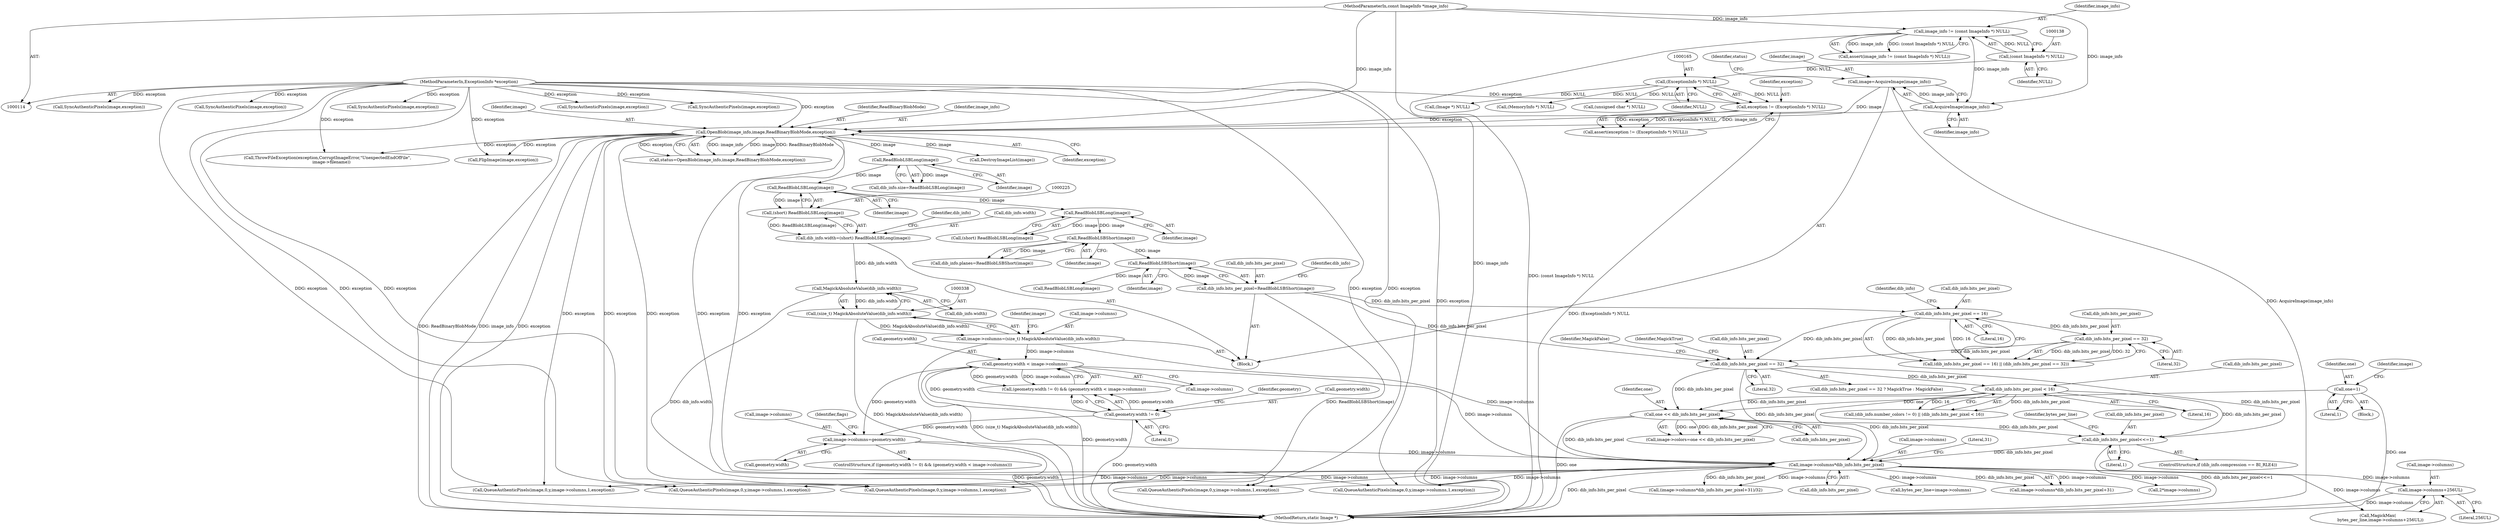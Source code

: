 digraph "0_ImageMagick_f6e9d0d9955e85bdd7540b251cd50d598dacc5e6_10@pointer" {
"1000650" [label="(Call,image->columns+256UL)"];
"1000623" [label="(Call,image->columns*dib_info.bits_per_pixel)"];
"1000333" [label="(Call,image->columns=(size_t) MagickAbsoluteValue(dib_info.width))"];
"1000337" [label="(Call,(size_t) MagickAbsoluteValue(dib_info.width))"];
"1000339" [label="(Call,MagickAbsoluteValue(dib_info.width))"];
"1000220" [label="(Call,dib_info.width=(short) ReadBlobLSBLong(image))"];
"1000224" [label="(Call,(short) ReadBlobLSBLong(image))"];
"1000226" [label="(Call,ReadBlobLSBLong(image))"];
"1000209" [label="(Call,ReadBlobLSBLong(image))"];
"1000179" [label="(Call,OpenBlob(image_info,image,ReadBinaryBlobMode,exception))"];
"1000175" [label="(Call,AcquireImage(image_info))"];
"1000135" [label="(Call,image_info != (const ImageInfo *) NULL)"];
"1000115" [label="(MethodParameterIn,const ImageInfo *image_info)"];
"1000137" [label="(Call,(const ImageInfo *) NULL)"];
"1000173" [label="(Call,image=AcquireImage(image_info))"];
"1000162" [label="(Call,exception != (ExceptionInfo *) NULL)"];
"1000116" [label="(MethodParameterIn,ExceptionInfo *exception)"];
"1000164" [label="(Call,(ExceptionInfo *) NULL)"];
"1000435" [label="(Call,image->columns=geometry.width)"];
"1000423" [label="(Call,geometry.width != 0)"];
"1000428" [label="(Call,geometry.width < image->columns)"];
"1000612" [label="(Call,dib_info.bits_per_pixel<<=1)"];
"1000365" [label="(Call,dib_info.bits_per_pixel < 16)"];
"1000326" [label="(Call,dib_info.bits_per_pixel == 32)"];
"1000297" [label="(Call,dib_info.bits_per_pixel == 32)"];
"1000292" [label="(Call,dib_info.bits_per_pixel == 16)"];
"1000242" [label="(Call,dib_info.bits_per_pixel=ReadBlobLSBShort(image))"];
"1000246" [label="(Call,ReadBlobLSBShort(image))"];
"1000240" [label="(Call,ReadBlobLSBShort(image))"];
"1000234" [label="(Call,ReadBlobLSBLong(image))"];
"1000397" [label="(Call,one << dib_info.bits_per_pixel)"];
"1000384" [label="(Call,one=1)"];
"1000339" [label="(Call,MagickAbsoluteValue(dib_info.width))"];
"1000242" [label="(Call,dib_info.bits_per_pixel=ReadBlobLSBShort(image))"];
"1000386" [label="(Literal,1)"];
"1000333" [label="(Call,image->columns=(size_t) MagickAbsoluteValue(dib_info.width))"];
"1000332" [label="(Identifier,MagickFalse)"];
"1000786" [label="(Call,QueueAuthenticPixels(image,0,y,image->columns,1,exception))"];
"1000183" [label="(Identifier,exception)"];
"1000436" [label="(Call,image->columns)"];
"1001554" [label="(Call,SyncAuthenticPixels(image,exception))"];
"1000422" [label="(Call,(geometry.width != 0) && (geometry.width < image->columns))"];
"1000234" [label="(Call,ReadBlobLSBLong(image))"];
"1000330" [label="(Literal,32)"];
"1000163" [label="(Identifier,exception)"];
"1000166" [label="(Identifier,NULL)"];
"1000181" [label="(Identifier,image)"];
"1000116" [label="(MethodParameterIn,ExceptionInfo *exception)"];
"1000134" [label="(Call,assert(image_info != (const ImageInfo *) NULL))"];
"1000428" [label="(Call,geometry.width < image->columns)"];
"1000331" [label="(Identifier,MagickTrue)"];
"1000194" [label="(Call,(Image *) NULL)"];
"1000651" [label="(Call,image->columns)"];
"1000661" [label="(Call,(MemoryInfo *) NULL)"];
"1000435" [label="(Call,image->columns=geometry.width)"];
"1000179" [label="(Call,OpenBlob(image_info,image,ReadBinaryBlobMode,exception))"];
"1000205" [label="(Call,dib_info.size=ReadBlobLSBLong(image))"];
"1000139" [label="(Identifier,NULL)"];
"1000654" [label="(Literal,256UL)"];
"1000421" [label="(ControlStructure,if ((geometry.width != 0) && (geometry.width < image->columns)))"];
"1000439" [label="(Call,geometry.width)"];
"1000326" [label="(Call,dib_info.bits_per_pixel == 32)"];
"1000398" [label="(Identifier,one)"];
"1000240" [label="(Call,ReadBlobLSBShort(image))"];
"1000612" [label="(Call,dib_info.bits_per_pixel<<=1)"];
"1000393" [label="(Call,image->colors=one << dib_info.bits_per_pixel)"];
"1000423" [label="(Call,geometry.width != 0)"];
"1000624" [label="(Call,image->columns)"];
"1000296" [label="(Literal,16)"];
"1000175" [label="(Call,AcquireImage(image_info))"];
"1000164" [label="(Call,(ExceptionInfo *) NULL)"];
"1001162" [label="(Call,QueueAuthenticPixels(image,0,y,image->columns,1,exception))"];
"1000226" [label="(Call,ReadBlobLSBLong(image))"];
"1000230" [label="(Identifier,dib_info)"];
"1000297" [label="(Call,dib_info.bits_per_pixel == 32)"];
"1000292" [label="(Call,dib_info.bits_per_pixel == 16)"];
"1000359" [label="(Call,(dib_info.number_colors != 0) || (dib_info.bits_per_pixel < 16))"];
"1000252" [label="(Call,ReadBlobLSBLong(image))"];
"1000904" [label="(Call,SyncAuthenticPixels(image,exception))"];
"1000173" [label="(Call,image=AcquireImage(image_info))"];
"1000291" [label="(Call,(dib_info.bits_per_pixel == 16) || (dib_info.bits_per_pixel == 32))"];
"1000429" [label="(Call,geometry.width)"];
"1000210" [label="(Identifier,image)"];
"1000182" [label="(Identifier,ReadBinaryBlobMode)"];
"1000427" [label="(Literal,0)"];
"1001126" [label="(Call,bytes_per_line=image->columns)"];
"1001213" [label="(Call,SyncAuthenticPixels(image,exception))"];
"1000327" [label="(Call,dib_info.bits_per_pixel)"];
"1000650" [label="(Call,image->columns+256UL)"];
"1000241" [label="(Identifier,image)"];
"1000232" [label="(Call,(short) ReadBlobLSBLong(image))"];
"1000209" [label="(Call,ReadBlobLSBLong(image))"];
"1000235" [label="(Identifier,image)"];
"1000161" [label="(Call,assert(exception != (ExceptionInfo *) NULL))"];
"1000340" [label="(Call,dib_info.width)"];
"1000236" [label="(Call,dib_info.planes=ReadBlobLSBShort(image))"];
"1000137" [label="(Call,(const ImageInfo *) NULL)"];
"1000221" [label="(Call,dib_info.width)"];
"1000247" [label="(Identifier,image)"];
"1001602" [label="(Call,ThrowFileException(exception,CorruptImageError,\"UnexpectedEndOfFile\",\n      image->filename))"];
"1000162" [label="(Call,exception != (ExceptionInfo *) NULL)"];
"1000136" [label="(Identifier,image_info)"];
"1000177" [label="(Call,status=OpenBlob(image_info,image,ReadBinaryBlobMode,exception))"];
"1000622" [label="(Call,image->columns*dib_info.bits_per_pixel+31)"];
"1000399" [label="(Call,dib_info.bits_per_pixel)"];
"1000293" [label="(Call,dib_info.bits_per_pixel)"];
"1000509" [label="(Call,(unsigned char *) NULL)"];
"1000618" [label="(Identifier,bytes_per_line)"];
"1001619" [label="(Call,FlipImage(image,exception))"];
"1000174" [label="(Identifier,image)"];
"1000606" [label="(ControlStructure,if (dib_info.compression == BI_RLE4))"];
"1000432" [label="(Call,image->columns)"];
"1000616" [label="(Literal,1)"];
"1000298" [label="(Call,dib_info.bits_per_pixel)"];
"1000397" [label="(Call,one << dib_info.bits_per_pixel)"];
"1000191" [label="(Call,DestroyImageList(image))"];
"1000365" [label="(Call,dib_info.bits_per_pixel < 16)"];
"1000246" [label="(Call,ReadBlobLSBShort(image))"];
"1000630" [label="(Literal,31)"];
"1000366" [label="(Call,dib_info.bits_per_pixel)"];
"1000369" [label="(Literal,16)"];
"1001268" [label="(Call,2*image->columns)"];
"1001646" [label="(MethodReturn,static Image *)"];
"1000621" [label="(Call,(image->columns*dib_info.bits_per_pixel+31)/32)"];
"1001304" [label="(Call,QueueAuthenticPixels(image,0,y,image->columns,1,exception))"];
"1000115" [label="(MethodParameterIn,const ImageInfo *image_info)"];
"1000334" [label="(Call,image->columns)"];
"1000224" [label="(Call,(short) ReadBlobLSBLong(image))"];
"1001073" [label="(Call,SyncAuthenticPixels(image,exception))"];
"1000444" [label="(Identifier,flags)"];
"1000250" [label="(Identifier,dib_info)"];
"1000176" [label="(Identifier,image_info)"];
"1000385" [label="(Identifier,one)"];
"1000976" [label="(Call,QueueAuthenticPixels(image,0,y,image->columns,1,exception))"];
"1000299" [label="(Identifier,dib_info)"];
"1000243" [label="(Call,dib_info.bits_per_pixel)"];
"1000180" [label="(Identifier,image_info)"];
"1000627" [label="(Call,dib_info.bits_per_pixel)"];
"1000325" [label="(Call,dib_info.bits_per_pixel == 32 ? MagickTrue : MagickFalse)"];
"1000424" [label="(Call,geometry.width)"];
"1000117" [label="(Block,)"];
"1000135" [label="(Call,image_info != (const ImageInfo *) NULL)"];
"1000384" [label="(Call,one=1)"];
"1000178" [label="(Identifier,status)"];
"1000227" [label="(Identifier,image)"];
"1000220" [label="(Call,dib_info.width=(short) ReadBlobLSBLong(image))"];
"1000390" [label="(Identifier,image)"];
"1001421" [label="(Call,SyncAuthenticPixels(image,exception))"];
"1000613" [label="(Call,dib_info.bits_per_pixel)"];
"1000301" [label="(Literal,32)"];
"1001490" [label="(Call,QueueAuthenticPixels(image,0,y,image->columns,1,exception))"];
"1000623" [label="(Call,image->columns*dib_info.bits_per_pixel)"];
"1000337" [label="(Call,(size_t) MagickAbsoluteValue(dib_info.width))"];
"1000430" [label="(Identifier,geometry)"];
"1000648" [label="(Call,MagickMax(\n    bytes_per_line,image->columns+256UL))"];
"1000345" [label="(Identifier,image)"];
"1000370" [label="(Block,)"];
"1000650" -> "1000648"  [label="AST: "];
"1000650" -> "1000654"  [label="CFG: "];
"1000651" -> "1000650"  [label="AST: "];
"1000654" -> "1000650"  [label="AST: "];
"1000648" -> "1000650"  [label="CFG: "];
"1000650" -> "1001646"  [label="DDG: image->columns"];
"1000623" -> "1000650"  [label="DDG: image->columns"];
"1000623" -> "1000622"  [label="AST: "];
"1000623" -> "1000627"  [label="CFG: "];
"1000624" -> "1000623"  [label="AST: "];
"1000627" -> "1000623"  [label="AST: "];
"1000630" -> "1000623"  [label="CFG: "];
"1000623" -> "1001646"  [label="DDG: dib_info.bits_per_pixel"];
"1000623" -> "1000621"  [label="DDG: image->columns"];
"1000623" -> "1000621"  [label="DDG: dib_info.bits_per_pixel"];
"1000623" -> "1000622"  [label="DDG: image->columns"];
"1000623" -> "1000622"  [label="DDG: dib_info.bits_per_pixel"];
"1000333" -> "1000623"  [label="DDG: image->columns"];
"1000435" -> "1000623"  [label="DDG: image->columns"];
"1000428" -> "1000623"  [label="DDG: image->columns"];
"1000612" -> "1000623"  [label="DDG: dib_info.bits_per_pixel"];
"1000365" -> "1000623"  [label="DDG: dib_info.bits_per_pixel"];
"1000326" -> "1000623"  [label="DDG: dib_info.bits_per_pixel"];
"1000397" -> "1000623"  [label="DDG: dib_info.bits_per_pixel"];
"1000623" -> "1000648"  [label="DDG: image->columns"];
"1000623" -> "1000786"  [label="DDG: image->columns"];
"1000623" -> "1000976"  [label="DDG: image->columns"];
"1000623" -> "1001126"  [label="DDG: image->columns"];
"1000623" -> "1001162"  [label="DDG: image->columns"];
"1000623" -> "1001268"  [label="DDG: image->columns"];
"1000623" -> "1001304"  [label="DDG: image->columns"];
"1000623" -> "1001490"  [label="DDG: image->columns"];
"1000333" -> "1000117"  [label="AST: "];
"1000333" -> "1000337"  [label="CFG: "];
"1000334" -> "1000333"  [label="AST: "];
"1000337" -> "1000333"  [label="AST: "];
"1000345" -> "1000333"  [label="CFG: "];
"1000333" -> "1001646"  [label="DDG: (size_t) MagickAbsoluteValue(dib_info.width)"];
"1000337" -> "1000333"  [label="DDG: MagickAbsoluteValue(dib_info.width)"];
"1000333" -> "1000428"  [label="DDG: image->columns"];
"1000337" -> "1000339"  [label="CFG: "];
"1000338" -> "1000337"  [label="AST: "];
"1000339" -> "1000337"  [label="AST: "];
"1000337" -> "1001646"  [label="DDG: MagickAbsoluteValue(dib_info.width)"];
"1000339" -> "1000337"  [label="DDG: dib_info.width"];
"1000339" -> "1000340"  [label="CFG: "];
"1000340" -> "1000339"  [label="AST: "];
"1000339" -> "1001646"  [label="DDG: dib_info.width"];
"1000220" -> "1000339"  [label="DDG: dib_info.width"];
"1000220" -> "1000117"  [label="AST: "];
"1000220" -> "1000224"  [label="CFG: "];
"1000221" -> "1000220"  [label="AST: "];
"1000224" -> "1000220"  [label="AST: "];
"1000230" -> "1000220"  [label="CFG: "];
"1000224" -> "1000220"  [label="DDG: ReadBlobLSBLong(image)"];
"1000224" -> "1000226"  [label="CFG: "];
"1000225" -> "1000224"  [label="AST: "];
"1000226" -> "1000224"  [label="AST: "];
"1000226" -> "1000224"  [label="DDG: image"];
"1000226" -> "1000227"  [label="CFG: "];
"1000227" -> "1000226"  [label="AST: "];
"1000209" -> "1000226"  [label="DDG: image"];
"1000226" -> "1000234"  [label="DDG: image"];
"1000209" -> "1000205"  [label="AST: "];
"1000209" -> "1000210"  [label="CFG: "];
"1000210" -> "1000209"  [label="AST: "];
"1000205" -> "1000209"  [label="CFG: "];
"1000209" -> "1000205"  [label="DDG: image"];
"1000179" -> "1000209"  [label="DDG: image"];
"1000179" -> "1000177"  [label="AST: "];
"1000179" -> "1000183"  [label="CFG: "];
"1000180" -> "1000179"  [label="AST: "];
"1000181" -> "1000179"  [label="AST: "];
"1000182" -> "1000179"  [label="AST: "];
"1000183" -> "1000179"  [label="AST: "];
"1000177" -> "1000179"  [label="CFG: "];
"1000179" -> "1001646"  [label="DDG: ReadBinaryBlobMode"];
"1000179" -> "1001646"  [label="DDG: image_info"];
"1000179" -> "1001646"  [label="DDG: exception"];
"1000179" -> "1000177"  [label="DDG: image_info"];
"1000179" -> "1000177"  [label="DDG: image"];
"1000179" -> "1000177"  [label="DDG: ReadBinaryBlobMode"];
"1000179" -> "1000177"  [label="DDG: exception"];
"1000175" -> "1000179"  [label="DDG: image_info"];
"1000115" -> "1000179"  [label="DDG: image_info"];
"1000173" -> "1000179"  [label="DDG: image"];
"1000162" -> "1000179"  [label="DDG: exception"];
"1000116" -> "1000179"  [label="DDG: exception"];
"1000179" -> "1000191"  [label="DDG: image"];
"1000179" -> "1000786"  [label="DDG: exception"];
"1000179" -> "1000976"  [label="DDG: exception"];
"1000179" -> "1001162"  [label="DDG: exception"];
"1000179" -> "1001304"  [label="DDG: exception"];
"1000179" -> "1001490"  [label="DDG: exception"];
"1000179" -> "1001602"  [label="DDG: exception"];
"1000179" -> "1001619"  [label="DDG: exception"];
"1000175" -> "1000173"  [label="AST: "];
"1000175" -> "1000176"  [label="CFG: "];
"1000176" -> "1000175"  [label="AST: "];
"1000173" -> "1000175"  [label="CFG: "];
"1000175" -> "1000173"  [label="DDG: image_info"];
"1000135" -> "1000175"  [label="DDG: image_info"];
"1000115" -> "1000175"  [label="DDG: image_info"];
"1000135" -> "1000134"  [label="AST: "];
"1000135" -> "1000137"  [label="CFG: "];
"1000136" -> "1000135"  [label="AST: "];
"1000137" -> "1000135"  [label="AST: "];
"1000134" -> "1000135"  [label="CFG: "];
"1000135" -> "1001646"  [label="DDG: (const ImageInfo *) NULL"];
"1000135" -> "1000134"  [label="DDG: image_info"];
"1000135" -> "1000134"  [label="DDG: (const ImageInfo *) NULL"];
"1000115" -> "1000135"  [label="DDG: image_info"];
"1000137" -> "1000135"  [label="DDG: NULL"];
"1000115" -> "1000114"  [label="AST: "];
"1000115" -> "1001646"  [label="DDG: image_info"];
"1000137" -> "1000139"  [label="CFG: "];
"1000138" -> "1000137"  [label="AST: "];
"1000139" -> "1000137"  [label="AST: "];
"1000137" -> "1000164"  [label="DDG: NULL"];
"1000173" -> "1000117"  [label="AST: "];
"1000174" -> "1000173"  [label="AST: "];
"1000178" -> "1000173"  [label="CFG: "];
"1000173" -> "1001646"  [label="DDG: AcquireImage(image_info)"];
"1000162" -> "1000161"  [label="AST: "];
"1000162" -> "1000164"  [label="CFG: "];
"1000163" -> "1000162"  [label="AST: "];
"1000164" -> "1000162"  [label="AST: "];
"1000161" -> "1000162"  [label="CFG: "];
"1000162" -> "1001646"  [label="DDG: (ExceptionInfo *) NULL"];
"1000162" -> "1000161"  [label="DDG: exception"];
"1000162" -> "1000161"  [label="DDG: (ExceptionInfo *) NULL"];
"1000116" -> "1000162"  [label="DDG: exception"];
"1000164" -> "1000162"  [label="DDG: NULL"];
"1000116" -> "1000114"  [label="AST: "];
"1000116" -> "1001646"  [label="DDG: exception"];
"1000116" -> "1000786"  [label="DDG: exception"];
"1000116" -> "1000904"  [label="DDG: exception"];
"1000116" -> "1000976"  [label="DDG: exception"];
"1000116" -> "1001073"  [label="DDG: exception"];
"1000116" -> "1001162"  [label="DDG: exception"];
"1000116" -> "1001213"  [label="DDG: exception"];
"1000116" -> "1001304"  [label="DDG: exception"];
"1000116" -> "1001421"  [label="DDG: exception"];
"1000116" -> "1001490"  [label="DDG: exception"];
"1000116" -> "1001554"  [label="DDG: exception"];
"1000116" -> "1001602"  [label="DDG: exception"];
"1000116" -> "1001619"  [label="DDG: exception"];
"1000164" -> "1000166"  [label="CFG: "];
"1000165" -> "1000164"  [label="AST: "];
"1000166" -> "1000164"  [label="AST: "];
"1000164" -> "1000194"  [label="DDG: NULL"];
"1000164" -> "1000509"  [label="DDG: NULL"];
"1000164" -> "1000661"  [label="DDG: NULL"];
"1000435" -> "1000421"  [label="AST: "];
"1000435" -> "1000439"  [label="CFG: "];
"1000436" -> "1000435"  [label="AST: "];
"1000439" -> "1000435"  [label="AST: "];
"1000444" -> "1000435"  [label="CFG: "];
"1000435" -> "1001646"  [label="DDG: geometry.width"];
"1000423" -> "1000435"  [label="DDG: geometry.width"];
"1000428" -> "1000435"  [label="DDG: geometry.width"];
"1000423" -> "1000422"  [label="AST: "];
"1000423" -> "1000427"  [label="CFG: "];
"1000424" -> "1000423"  [label="AST: "];
"1000427" -> "1000423"  [label="AST: "];
"1000430" -> "1000423"  [label="CFG: "];
"1000422" -> "1000423"  [label="CFG: "];
"1000423" -> "1001646"  [label="DDG: geometry.width"];
"1000423" -> "1000422"  [label="DDG: geometry.width"];
"1000423" -> "1000422"  [label="DDG: 0"];
"1000423" -> "1000428"  [label="DDG: geometry.width"];
"1000428" -> "1000422"  [label="AST: "];
"1000428" -> "1000432"  [label="CFG: "];
"1000429" -> "1000428"  [label="AST: "];
"1000432" -> "1000428"  [label="AST: "];
"1000422" -> "1000428"  [label="CFG: "];
"1000428" -> "1001646"  [label="DDG: geometry.width"];
"1000428" -> "1000422"  [label="DDG: geometry.width"];
"1000428" -> "1000422"  [label="DDG: image->columns"];
"1000612" -> "1000606"  [label="AST: "];
"1000612" -> "1000616"  [label="CFG: "];
"1000613" -> "1000612"  [label="AST: "];
"1000616" -> "1000612"  [label="AST: "];
"1000618" -> "1000612"  [label="CFG: "];
"1000612" -> "1001646"  [label="DDG: dib_info.bits_per_pixel<<=1"];
"1000365" -> "1000612"  [label="DDG: dib_info.bits_per_pixel"];
"1000326" -> "1000612"  [label="DDG: dib_info.bits_per_pixel"];
"1000397" -> "1000612"  [label="DDG: dib_info.bits_per_pixel"];
"1000365" -> "1000359"  [label="AST: "];
"1000365" -> "1000369"  [label="CFG: "];
"1000366" -> "1000365"  [label="AST: "];
"1000369" -> "1000365"  [label="AST: "];
"1000359" -> "1000365"  [label="CFG: "];
"1000365" -> "1000359"  [label="DDG: dib_info.bits_per_pixel"];
"1000365" -> "1000359"  [label="DDG: 16"];
"1000326" -> "1000365"  [label="DDG: dib_info.bits_per_pixel"];
"1000365" -> "1000397"  [label="DDG: dib_info.bits_per_pixel"];
"1000326" -> "1000325"  [label="AST: "];
"1000326" -> "1000330"  [label="CFG: "];
"1000327" -> "1000326"  [label="AST: "];
"1000330" -> "1000326"  [label="AST: "];
"1000331" -> "1000326"  [label="CFG: "];
"1000332" -> "1000326"  [label="CFG: "];
"1000297" -> "1000326"  [label="DDG: dib_info.bits_per_pixel"];
"1000292" -> "1000326"  [label="DDG: dib_info.bits_per_pixel"];
"1000242" -> "1000326"  [label="DDG: dib_info.bits_per_pixel"];
"1000326" -> "1000397"  [label="DDG: dib_info.bits_per_pixel"];
"1000297" -> "1000291"  [label="AST: "];
"1000297" -> "1000301"  [label="CFG: "];
"1000298" -> "1000297"  [label="AST: "];
"1000301" -> "1000297"  [label="AST: "];
"1000291" -> "1000297"  [label="CFG: "];
"1000297" -> "1000291"  [label="DDG: dib_info.bits_per_pixel"];
"1000297" -> "1000291"  [label="DDG: 32"];
"1000292" -> "1000297"  [label="DDG: dib_info.bits_per_pixel"];
"1000292" -> "1000291"  [label="AST: "];
"1000292" -> "1000296"  [label="CFG: "];
"1000293" -> "1000292"  [label="AST: "];
"1000296" -> "1000292"  [label="AST: "];
"1000299" -> "1000292"  [label="CFG: "];
"1000291" -> "1000292"  [label="CFG: "];
"1000292" -> "1000291"  [label="DDG: dib_info.bits_per_pixel"];
"1000292" -> "1000291"  [label="DDG: 16"];
"1000242" -> "1000292"  [label="DDG: dib_info.bits_per_pixel"];
"1000242" -> "1000117"  [label="AST: "];
"1000242" -> "1000246"  [label="CFG: "];
"1000243" -> "1000242"  [label="AST: "];
"1000246" -> "1000242"  [label="AST: "];
"1000250" -> "1000242"  [label="CFG: "];
"1000242" -> "1001646"  [label="DDG: ReadBlobLSBShort(image)"];
"1000246" -> "1000242"  [label="DDG: image"];
"1000246" -> "1000247"  [label="CFG: "];
"1000247" -> "1000246"  [label="AST: "];
"1000240" -> "1000246"  [label="DDG: image"];
"1000246" -> "1000252"  [label="DDG: image"];
"1000240" -> "1000236"  [label="AST: "];
"1000240" -> "1000241"  [label="CFG: "];
"1000241" -> "1000240"  [label="AST: "];
"1000236" -> "1000240"  [label="CFG: "];
"1000240" -> "1000236"  [label="DDG: image"];
"1000234" -> "1000240"  [label="DDG: image"];
"1000234" -> "1000232"  [label="AST: "];
"1000234" -> "1000235"  [label="CFG: "];
"1000235" -> "1000234"  [label="AST: "];
"1000232" -> "1000234"  [label="CFG: "];
"1000234" -> "1000232"  [label="DDG: image"];
"1000397" -> "1000393"  [label="AST: "];
"1000397" -> "1000399"  [label="CFG: "];
"1000398" -> "1000397"  [label="AST: "];
"1000399" -> "1000397"  [label="AST: "];
"1000393" -> "1000397"  [label="CFG: "];
"1000397" -> "1001646"  [label="DDG: one"];
"1000397" -> "1000393"  [label="DDG: one"];
"1000397" -> "1000393"  [label="DDG: dib_info.bits_per_pixel"];
"1000384" -> "1000397"  [label="DDG: one"];
"1000384" -> "1000370"  [label="AST: "];
"1000384" -> "1000386"  [label="CFG: "];
"1000385" -> "1000384"  [label="AST: "];
"1000386" -> "1000384"  [label="AST: "];
"1000390" -> "1000384"  [label="CFG: "];
"1000384" -> "1001646"  [label="DDG: one"];
}
